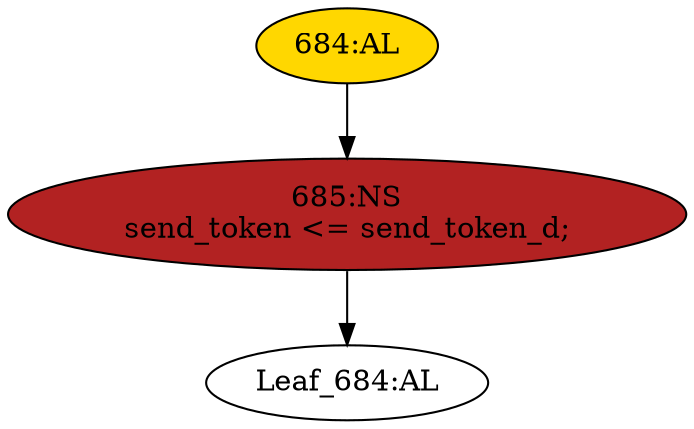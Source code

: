 strict digraph "" {
	node [label="\N"];
	"685:NS"	 [ast="<pyverilog.vparser.ast.NonblockingSubstitution object at 0x7fae5e225cd0>",
		fillcolor=firebrick,
		label="685:NS
send_token <= send_token_d;",
		statements="[<pyverilog.vparser.ast.NonblockingSubstitution object at 0x7fae5e225cd0>]",
		style=filled,
		typ=NonblockingSubstitution];
	"Leaf_684:AL"	 [def_var="['send_token']",
		label="Leaf_684:AL"];
	"685:NS" -> "Leaf_684:AL"	 [cond="[]",
		lineno=None];
	"684:AL"	 [ast="<pyverilog.vparser.ast.Always object at 0x7fae5e225ed0>",
		clk_sens=True,
		fillcolor=gold,
		label="684:AL",
		sens="['clk']",
		statements="[]",
		style=filled,
		typ=Always,
		use_var="['send_token_d']"];
	"684:AL" -> "685:NS"	 [cond="[]",
		lineno=None];
}
